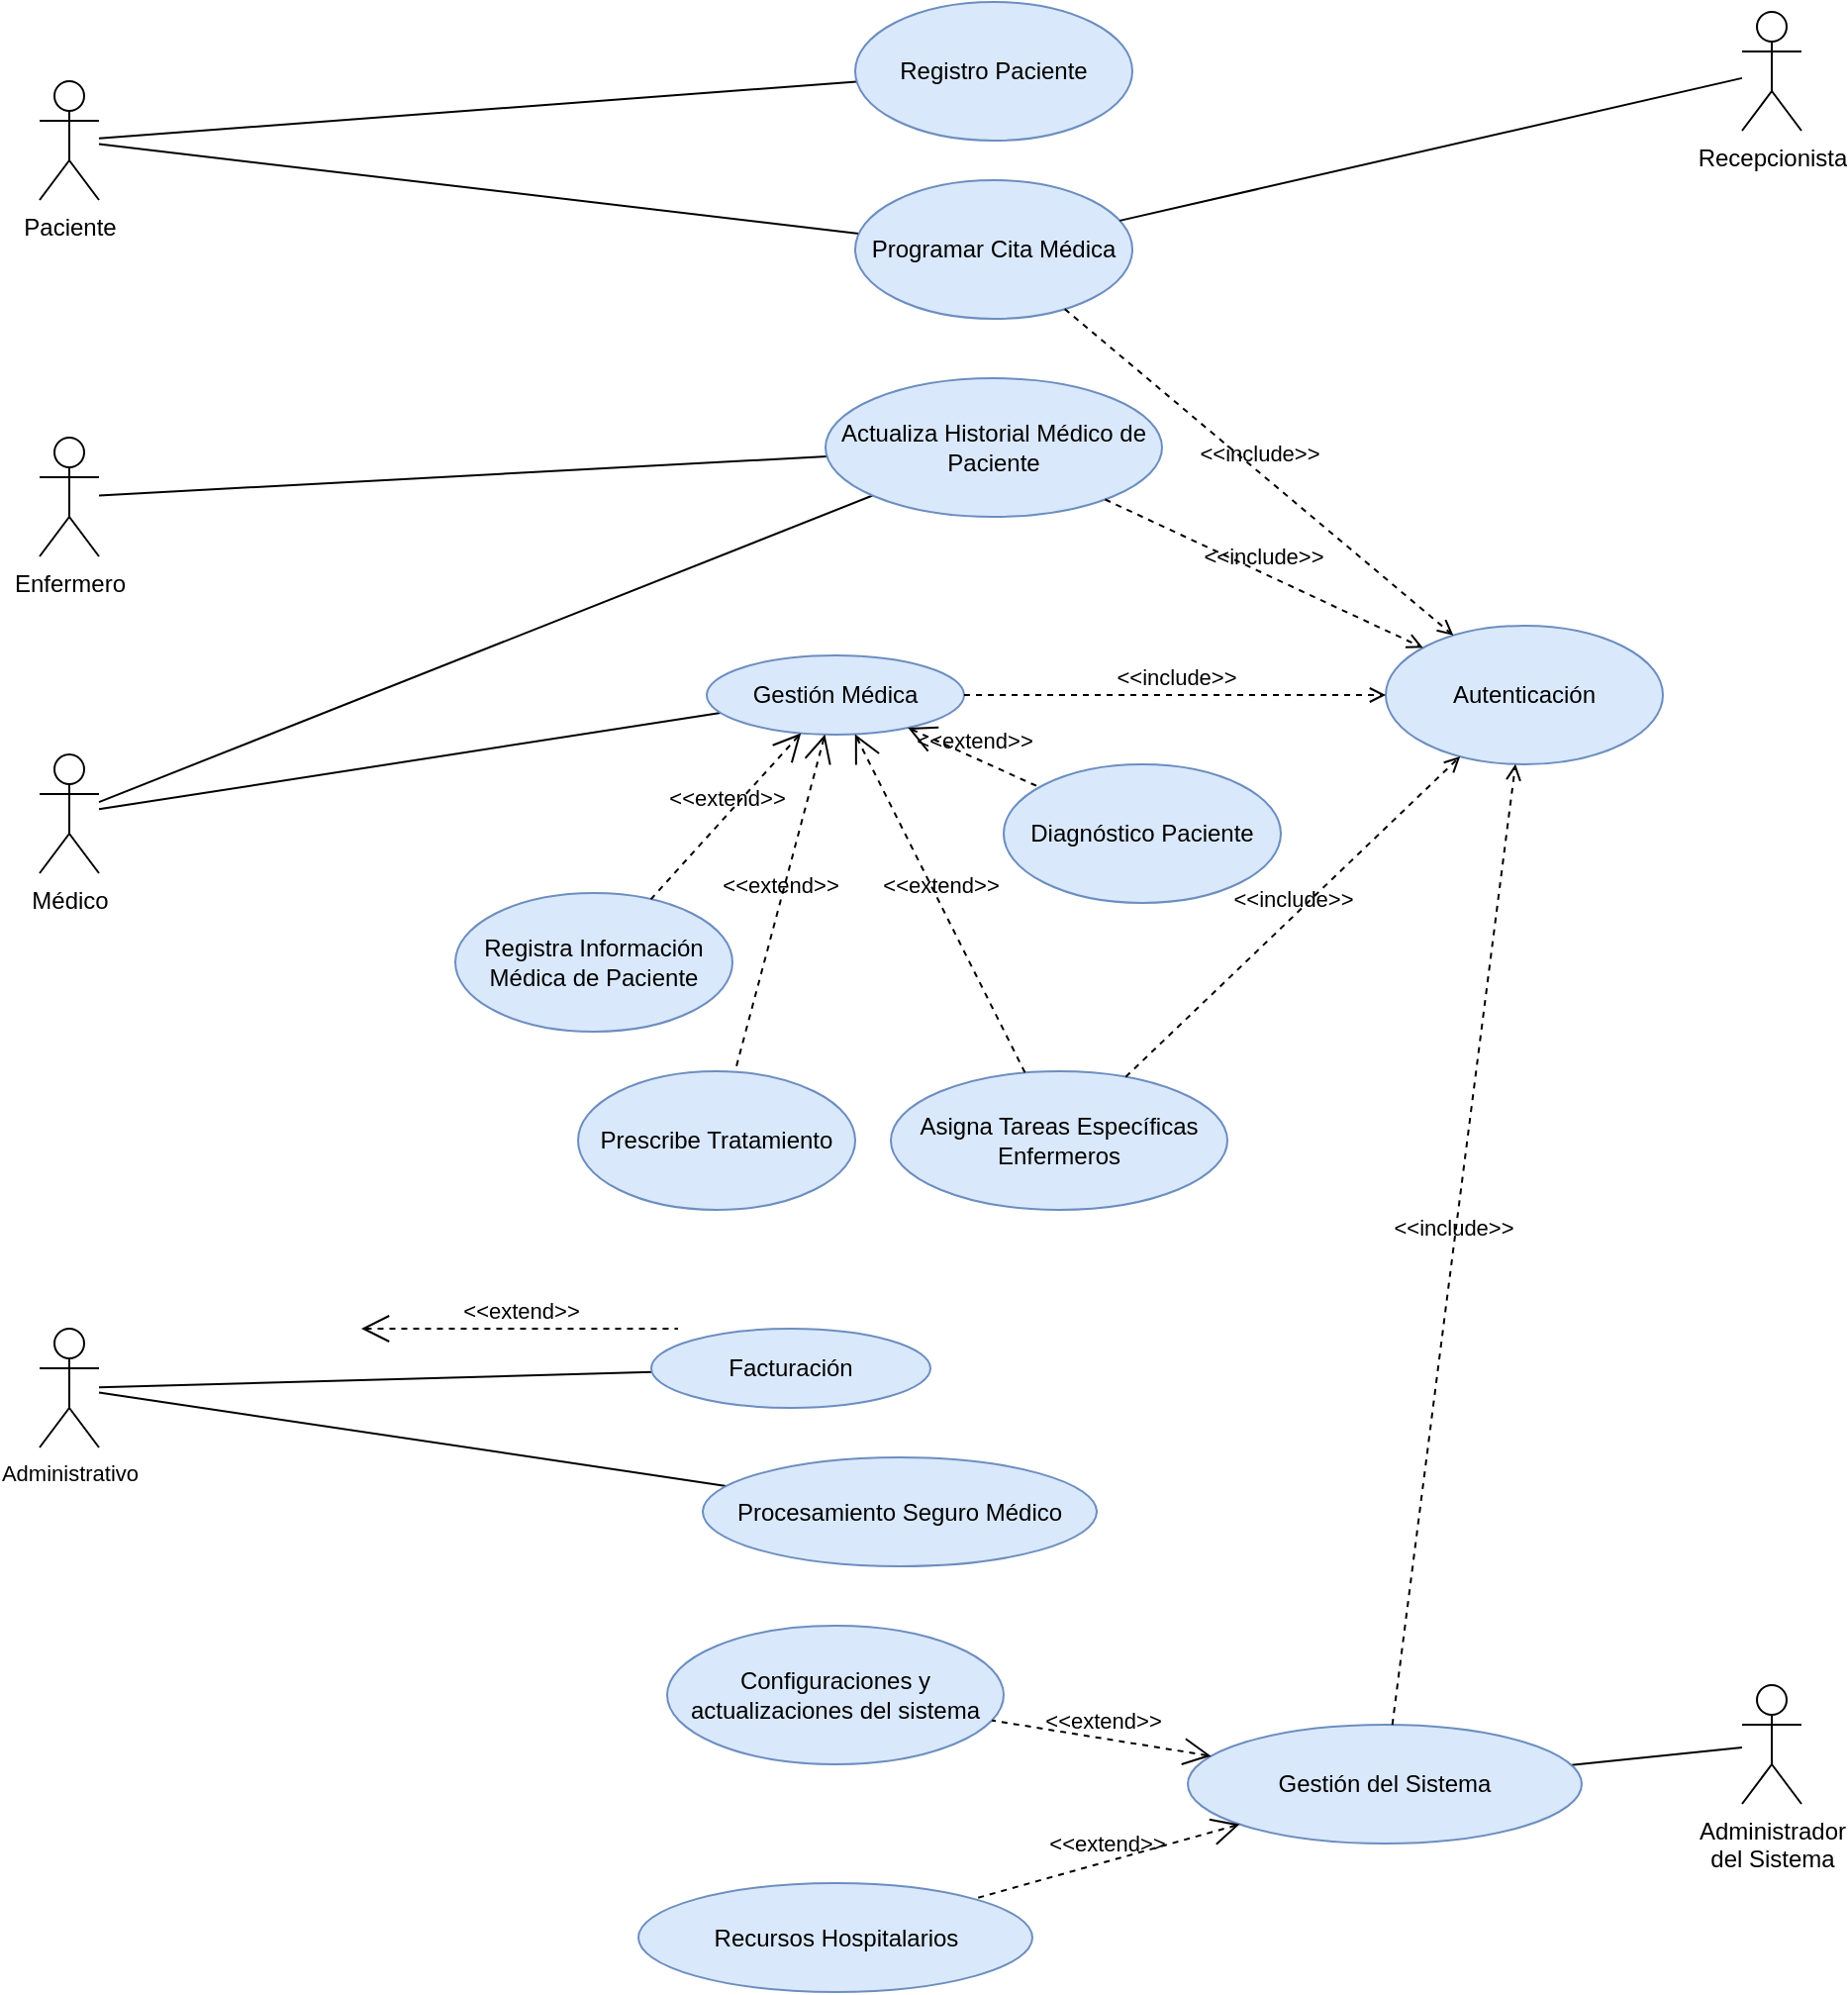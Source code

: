 <mxfile version="22.1.3" type="github">
  <diagram name="Página-1" id="ZNuelECcAXCwTNfUA35b">
    <mxGraphModel dx="2901" dy="1111" grid="1" gridSize="10" guides="1" tooltips="1" connect="1" arrows="1" fold="1" page="1" pageScale="1" pageWidth="827" pageHeight="1169" math="0" shadow="0">
      <root>
        <mxCell id="0" />
        <mxCell id="1" parent="0" />
        <mxCell id="eINDZqRwower8AVah4N8-52" style="edgeStyle=none;shape=connector;rounded=0;orthogonalLoop=1;jettySize=auto;html=1;labelBackgroundColor=default;strokeColor=default;align=center;verticalAlign=middle;fontFamily=Helvetica;fontSize=11;fontColor=default;endArrow=none;endFill=0;" parent="1" source="eINDZqRwower8AVah4N8-1" target="eINDZqRwower8AVah4N8-31" edge="1">
          <mxGeometry relative="1" as="geometry" />
        </mxCell>
        <mxCell id="eINDZqRwower8AVah4N8-1" value="Administrador &lt;br&gt;del Sistema" style="shape=umlActor;verticalLabelPosition=bottom;verticalAlign=top;html=1;outlineConnect=0;" parent="1" vertex="1">
          <mxGeometry x="740" y="940" width="30" height="60" as="geometry" />
        </mxCell>
        <mxCell id="eINDZqRwower8AVah4N8-33" style="edgeStyle=none;shape=connector;rounded=0;orthogonalLoop=1;jettySize=auto;html=1;labelBackgroundColor=default;strokeColor=default;align=center;verticalAlign=middle;fontFamily=Helvetica;fontSize=11;fontColor=default;endArrow=none;endFill=0;" parent="1" source="eINDZqRwower8AVah4N8-2" target="eINDZqRwower8AVah4N8-15" edge="1">
          <mxGeometry relative="1" as="geometry" />
        </mxCell>
        <mxCell id="eINDZqRwower8AVah4N8-2" value="Enfermero" style="shape=umlActor;verticalLabelPosition=bottom;verticalAlign=top;html=1;outlineConnect=0;" parent="1" vertex="1">
          <mxGeometry x="-120" y="310" width="30" height="60" as="geometry" />
        </mxCell>
        <mxCell id="eINDZqRwower8AVah4N8-44" style="edgeStyle=none;shape=connector;rounded=0;orthogonalLoop=1;jettySize=auto;html=1;labelBackgroundColor=default;strokeColor=default;align=center;verticalAlign=middle;fontFamily=Helvetica;fontSize=11;fontColor=default;endArrow=none;endFill=0;" parent="1" source="eINDZqRwower8AVah4N8-3" target="eINDZqRwower8AVah4N8-43" edge="1">
          <mxGeometry relative="1" as="geometry" />
        </mxCell>
        <mxCell id="eINDZqRwower8AVah4N8-49" style="edgeStyle=none;shape=connector;rounded=0;orthogonalLoop=1;jettySize=auto;html=1;labelBackgroundColor=default;strokeColor=default;align=center;verticalAlign=middle;fontFamily=Helvetica;fontSize=11;fontColor=default;endArrow=none;endFill=0;" parent="1" source="eINDZqRwower8AVah4N8-3" target="eINDZqRwower8AVah4N8-15" edge="1">
          <mxGeometry relative="1" as="geometry" />
        </mxCell>
        <mxCell id="eINDZqRwower8AVah4N8-3" value="Médico" style="shape=umlActor;verticalLabelPosition=bottom;verticalAlign=top;html=1;outlineConnect=0;" parent="1" vertex="1">
          <mxGeometry x="-120" y="470" width="30" height="60" as="geometry" />
        </mxCell>
        <mxCell id="eINDZqRwower8AVah4N8-18" style="edgeStyle=none;shape=connector;rounded=0;orthogonalLoop=1;jettySize=auto;html=1;labelBackgroundColor=default;strokeColor=default;align=center;verticalAlign=middle;fontFamily=Helvetica;fontSize=11;fontColor=default;endArrow=none;endFill=0;" parent="1" source="eINDZqRwower8AVah4N8-4" target="eINDZqRwower8AVah4N8-10" edge="1">
          <mxGeometry relative="1" as="geometry" />
        </mxCell>
        <mxCell id="eINDZqRwower8AVah4N8-51" style="edgeStyle=none;shape=connector;rounded=0;orthogonalLoop=1;jettySize=auto;html=1;labelBackgroundColor=default;strokeColor=default;align=center;verticalAlign=middle;fontFamily=Helvetica;fontSize=11;fontColor=default;endArrow=none;endFill=0;" parent="1" source="eINDZqRwower8AVah4N8-4" target="eINDZqRwower8AVah4N8-9" edge="1">
          <mxGeometry relative="1" as="geometry" />
        </mxCell>
        <mxCell id="eINDZqRwower8AVah4N8-4" value="Paciente" style="shape=umlActor;verticalLabelPosition=bottom;verticalAlign=top;html=1;outlineConnect=0;" parent="1" vertex="1">
          <mxGeometry x="-120" y="130" width="30" height="60" as="geometry" />
        </mxCell>
        <mxCell id="eINDZqRwower8AVah4N8-9" value="Registro Paciente" style="ellipse;whiteSpace=wrap;html=1;fillColor=#dae8fc;strokeColor=#6c8ebf;" parent="1" vertex="1">
          <mxGeometry x="292" y="90" width="140" height="70" as="geometry" />
        </mxCell>
        <mxCell id="eINDZqRwower8AVah4N8-10" value="Programar Cita Médica" style="ellipse;whiteSpace=wrap;html=1;fillColor=#dae8fc;strokeColor=#6c8ebf;" parent="1" vertex="1">
          <mxGeometry x="292" y="180" width="140" height="70" as="geometry" />
        </mxCell>
        <mxCell id="eINDZqRwower8AVah4N8-11" value="Autenticación" style="ellipse;whiteSpace=wrap;html=1;fillColor=#dae8fc;strokeColor=#6c8ebf;" parent="1" vertex="1">
          <mxGeometry x="560" y="405" width="140" height="70" as="geometry" />
        </mxCell>
        <mxCell id="eINDZqRwower8AVah4N8-12" value="Diagnóstico Paciente" style="ellipse;whiteSpace=wrap;html=1;fillColor=#dae8fc;strokeColor=#6c8ebf;" parent="1" vertex="1">
          <mxGeometry x="367" y="475" width="140" height="70" as="geometry" />
        </mxCell>
        <mxCell id="eINDZqRwower8AVah4N8-13" value="Prescribe Tratamiento" style="ellipse;whiteSpace=wrap;html=1;fillColor=#dae8fc;strokeColor=#6c8ebf;" parent="1" vertex="1">
          <mxGeometry x="152" y="630" width="140" height="70" as="geometry" />
        </mxCell>
        <mxCell id="eINDZqRwower8AVah4N8-14" value="Registra Información Médica de Paciente" style="ellipse;whiteSpace=wrap;html=1;fillColor=#dae8fc;strokeColor=#6c8ebf;" parent="1" vertex="1">
          <mxGeometry x="90" y="540" width="140" height="70" as="geometry" />
        </mxCell>
        <mxCell id="eINDZqRwower8AVah4N8-15" value="Actualiza Historial Médico de Paciente" style="ellipse;whiteSpace=wrap;html=1;fillColor=#dae8fc;strokeColor=#6c8ebf;" parent="1" vertex="1">
          <mxGeometry x="277" y="280" width="170" height="70" as="geometry" />
        </mxCell>
        <mxCell id="eINDZqRwower8AVah4N8-16" value="Asigna Tareas Específicas Enfermeros" style="ellipse;whiteSpace=wrap;html=1;fillColor=#dae8fc;strokeColor=#6c8ebf;" parent="1" vertex="1">
          <mxGeometry x="310" y="630" width="170" height="70" as="geometry" />
        </mxCell>
        <mxCell id="eINDZqRwower8AVah4N8-23" value="Configuraciones y actualizaciones del sistema" style="ellipse;whiteSpace=wrap;html=1;fillColor=#dae8fc;strokeColor=#6c8ebf;" parent="1" vertex="1">
          <mxGeometry x="197" y="910" width="170" height="70" as="geometry" />
        </mxCell>
        <mxCell id="eINDZqRwower8AVah4N8-53" style="edgeStyle=none;shape=connector;rounded=0;orthogonalLoop=1;jettySize=auto;html=1;labelBackgroundColor=default;strokeColor=default;align=center;verticalAlign=middle;fontFamily=Helvetica;fontSize=11;fontColor=default;endArrow=none;endFill=0;" parent="1" source="eINDZqRwower8AVah4N8-27" target="eINDZqRwower8AVah4N8-29" edge="1">
          <mxGeometry relative="1" as="geometry" />
        </mxCell>
        <mxCell id="eINDZqRwower8AVah4N8-54" style="edgeStyle=none;shape=connector;rounded=0;orthogonalLoop=1;jettySize=auto;html=1;labelBackgroundColor=default;strokeColor=default;align=center;verticalAlign=middle;fontFamily=Helvetica;fontSize=11;fontColor=default;endArrow=none;endFill=0;" parent="1" source="eINDZqRwower8AVah4N8-27" target="eINDZqRwower8AVah4N8-28" edge="1">
          <mxGeometry relative="1" as="geometry" />
        </mxCell>
        <mxCell id="eINDZqRwower8AVah4N8-27" value="Administrativo" style="shape=umlActor;html=1;verticalLabelPosition=bottom;verticalAlign=top;align=center;fontFamily=Helvetica;fontSize=11;fontColor=default;" parent="1" vertex="1">
          <mxGeometry x="-120" y="760" width="30" height="60" as="geometry" />
        </mxCell>
        <mxCell id="eINDZqRwower8AVah4N8-28" value="Procesamiento Seguro Médico" style="ellipse;whiteSpace=wrap;html=1;fillColor=#dae8fc;strokeColor=#6c8ebf;container=1;" parent="1" vertex="1">
          <mxGeometry x="215" y="825" width="199" height="55" as="geometry" />
        </mxCell>
        <mxCell id="eINDZqRwower8AVah4N8-29" value="Facturación" style="ellipse;whiteSpace=wrap;html=1;fillColor=#dae8fc;strokeColor=#6c8ebf;" parent="1" vertex="1">
          <mxGeometry x="189" y="760" width="141" height="40" as="geometry" />
        </mxCell>
        <mxCell id="eINDZqRwower8AVah4N8-30" value="Recursos Hospitalarios" style="ellipse;whiteSpace=wrap;html=1;fillColor=#dae8fc;strokeColor=#6c8ebf;" parent="1" vertex="1">
          <mxGeometry x="182.5" y="1040" width="199" height="55" as="geometry" />
        </mxCell>
        <mxCell id="eINDZqRwower8AVah4N8-31" value="Gestión del Sistema" style="ellipse;whiteSpace=wrap;html=1;fillColor=#dae8fc;strokeColor=#6c8ebf;" parent="1" vertex="1">
          <mxGeometry x="460" y="960" width="199" height="60" as="geometry" />
        </mxCell>
        <mxCell id="eINDZqRwower8AVah4N8-43" value="Gestión Médica" style="ellipse;whiteSpace=wrap;html=1;fillColor=#dae8fc;strokeColor=#6c8ebf;" parent="1" vertex="1">
          <mxGeometry x="217" y="420" width="130" height="40" as="geometry" />
        </mxCell>
        <mxCell id="eINDZqRwower8AVah4N8-56" style="edgeStyle=none;shape=connector;rounded=0;orthogonalLoop=1;jettySize=auto;html=1;labelBackgroundColor=default;strokeColor=default;align=center;verticalAlign=middle;fontFamily=Helvetica;fontSize=11;fontColor=default;endArrow=none;endFill=0;" parent="1" source="eINDZqRwower8AVah4N8-55" target="eINDZqRwower8AVah4N8-10" edge="1">
          <mxGeometry relative="1" as="geometry" />
        </mxCell>
        <mxCell id="eINDZqRwower8AVah4N8-55" value="Recepcionista" style="shape=umlActor;verticalLabelPosition=bottom;verticalAlign=top;html=1;outlineConnect=0;" parent="1" vertex="1">
          <mxGeometry x="740" y="95" width="30" height="60" as="geometry" />
        </mxCell>
        <mxCell id="eINDZqRwower8AVah4N8-57" value="&amp;lt;&amp;lt;extend&amp;gt;&amp;gt;" style="edgeStyle=none;html=1;startArrow=open;endArrow=none;startSize=12;verticalAlign=bottom;dashed=1;labelBackgroundColor=none;rounded=0;strokeColor=default;align=center;fontFamily=Helvetica;fontSize=11;fontColor=default;shape=connector;" parent="1" source="eINDZqRwower8AVah4N8-31" target="eINDZqRwower8AVah4N8-30" edge="1">
          <mxGeometry width="160" relative="1" as="geometry">
            <mxPoint x="381.5" y="1130" as="sourcePoint" />
            <mxPoint x="541.5" y="1130" as="targetPoint" />
          </mxGeometry>
        </mxCell>
        <mxCell id="eINDZqRwower8AVah4N8-58" value="&amp;lt;&amp;lt;extend&amp;gt;&amp;gt;" style="edgeStyle=none;html=1;startArrow=open;endArrow=none;startSize=12;verticalAlign=bottom;dashed=1;labelBackgroundColor=none;rounded=0;strokeColor=default;align=center;fontFamily=Helvetica;fontSize=11;fontColor=default;shape=connector;" parent="1" source="eINDZqRwower8AVah4N8-31" target="eINDZqRwower8AVah4N8-23" edge="1">
          <mxGeometry width="160" relative="1" as="geometry">
            <mxPoint x="272" y="1000" as="sourcePoint" />
            <mxPoint x="432" y="1000" as="targetPoint" />
          </mxGeometry>
        </mxCell>
        <mxCell id="eINDZqRwower8AVah4N8-59" value="&amp;lt;&amp;lt;include&amp;gt;&amp;gt;" style="edgeStyle=none;html=1;endArrow=open;verticalAlign=bottom;dashed=1;labelBackgroundColor=none;rounded=0;strokeColor=default;align=center;fontFamily=Helvetica;fontSize=11;fontColor=default;shape=connector;" parent="1" source="eINDZqRwower8AVah4N8-31" target="eINDZqRwower8AVah4N8-11" edge="1">
          <mxGeometry width="160" relative="1" as="geometry">
            <mxPoint x="590" y="910" as="sourcePoint" />
            <mxPoint x="750" y="910" as="targetPoint" />
          </mxGeometry>
        </mxCell>
        <mxCell id="eINDZqRwower8AVah4N8-60" value="&amp;lt;&amp;lt;include&amp;gt;&amp;gt;" style="edgeStyle=none;html=1;endArrow=open;verticalAlign=bottom;dashed=1;labelBackgroundColor=none;rounded=0;strokeColor=default;align=center;fontFamily=Helvetica;fontSize=11;fontColor=default;shape=connector;" parent="1" source="eINDZqRwower8AVah4N8-15" target="eINDZqRwower8AVah4N8-11" edge="1">
          <mxGeometry width="160" relative="1" as="geometry">
            <mxPoint x="392" y="390" as="sourcePoint" />
            <mxPoint x="552" y="390" as="targetPoint" />
          </mxGeometry>
        </mxCell>
        <mxCell id="eINDZqRwower8AVah4N8-61" value="&amp;lt;&amp;lt;include&amp;gt;&amp;gt;" style="edgeStyle=none;html=1;endArrow=open;verticalAlign=bottom;dashed=1;labelBackgroundColor=none;rounded=0;strokeColor=default;align=center;fontFamily=Helvetica;fontSize=11;fontColor=default;shape=connector;" parent="1" source="eINDZqRwower8AVah4N8-43" target="eINDZqRwower8AVah4N8-11" edge="1">
          <mxGeometry width="160" relative="1" as="geometry">
            <mxPoint x="313" y="404.41" as="sourcePoint" />
            <mxPoint x="473" y="404.41" as="targetPoint" />
          </mxGeometry>
        </mxCell>
        <mxCell id="eINDZqRwower8AVah4N8-62" value="&amp;lt;&amp;lt;include&amp;gt;&amp;gt;" style="edgeStyle=none;html=1;endArrow=open;verticalAlign=bottom;dashed=1;labelBackgroundColor=none;rounded=0;strokeColor=default;align=center;fontFamily=Helvetica;fontSize=11;fontColor=default;shape=connector;" parent="1" source="eINDZqRwower8AVah4N8-10" target="eINDZqRwower8AVah4N8-11" edge="1">
          <mxGeometry width="160" relative="1" as="geometry">
            <mxPoint x="493" y="280" as="sourcePoint" />
            <mxPoint x="653" y="280" as="targetPoint" />
          </mxGeometry>
        </mxCell>
        <mxCell id="eINDZqRwower8AVah4N8-63" value="&amp;lt;&amp;lt;include&amp;gt;&amp;gt;" style="edgeStyle=none;html=1;endArrow=open;verticalAlign=bottom;dashed=1;labelBackgroundColor=none;rounded=0;strokeColor=default;align=center;fontFamily=Helvetica;fontSize=11;fontColor=default;shape=connector;" parent="1" source="eINDZqRwower8AVah4N8-16" target="eINDZqRwower8AVah4N8-11" edge="1">
          <mxGeometry width="160" relative="1" as="geometry">
            <mxPoint x="414" y="610" as="sourcePoint" />
            <mxPoint x="574" y="610" as="targetPoint" />
          </mxGeometry>
        </mxCell>
        <mxCell id="eINDZqRwower8AVah4N8-64" value="&amp;lt;&amp;lt;extend&amp;gt;&amp;gt;" style="edgeStyle=none;html=1;startArrow=open;endArrow=none;startSize=12;verticalAlign=bottom;dashed=1;labelBackgroundColor=none;rounded=0;strokeColor=default;align=center;fontFamily=Helvetica;fontSize=11;fontColor=default;shape=connector;" parent="1" source="eINDZqRwower8AVah4N8-43" target="eINDZqRwower8AVah4N8-14" edge="1">
          <mxGeometry width="160" relative="1" as="geometry">
            <mxPoint x="70" y="580" as="sourcePoint" />
            <mxPoint x="230" y="580" as="targetPoint" />
          </mxGeometry>
        </mxCell>
        <mxCell id="eINDZqRwower8AVah4N8-65" value="&amp;lt;&amp;lt;extend&amp;gt;&amp;gt;" style="edgeStyle=none;html=1;startArrow=open;endArrow=none;startSize=12;verticalAlign=bottom;dashed=1;labelBackgroundColor=none;rounded=0;strokeColor=default;align=center;fontFamily=Helvetica;fontSize=11;fontColor=default;shape=connector;" parent="1" source="eINDZqRwower8AVah4N8-43" target="eINDZqRwower8AVah4N8-13" edge="1">
          <mxGeometry width="160" relative="1" as="geometry">
            <mxPoint x="182.5" y="540" as="sourcePoint" />
            <mxPoint x="342.5" y="540" as="targetPoint" />
          </mxGeometry>
        </mxCell>
        <mxCell id="eINDZqRwower8AVah4N8-66" value="&amp;lt;&amp;lt;extend&amp;gt;&amp;gt;" style="edgeStyle=none;html=1;startArrow=open;endArrow=none;startSize=12;verticalAlign=bottom;dashed=1;labelBackgroundColor=none;rounded=0;strokeColor=default;align=center;fontFamily=Helvetica;fontSize=11;fontColor=default;shape=connector;" parent="1" edge="1">
          <mxGeometry width="160" relative="1" as="geometry">
            <mxPoint x="42.5" y="760" as="sourcePoint" />
            <mxPoint x="202.5" y="760" as="targetPoint" />
          </mxGeometry>
        </mxCell>
        <mxCell id="eINDZqRwower8AVah4N8-67" value="&amp;lt;&amp;lt;extend&amp;gt;&amp;gt;" style="edgeStyle=none;html=1;startArrow=open;endArrow=none;startSize=12;verticalAlign=bottom;dashed=1;labelBackgroundColor=none;rounded=0;strokeColor=default;align=center;fontFamily=Helvetica;fontSize=11;fontColor=default;shape=connector;" parent="1" source="eINDZqRwower8AVah4N8-43" target="eINDZqRwower8AVah4N8-12" edge="1">
          <mxGeometry width="160" relative="1" as="geometry">
            <mxPoint x="207" y="473.82" as="sourcePoint" />
            <mxPoint x="367" y="473.82" as="targetPoint" />
          </mxGeometry>
        </mxCell>
        <mxCell id="eINDZqRwower8AVah4N8-68" value="&amp;lt;&amp;lt;extend&amp;gt;&amp;gt;" style="edgeStyle=none;html=1;startArrow=open;endArrow=none;startSize=12;verticalAlign=bottom;dashed=1;labelBackgroundColor=none;rounded=0;strokeColor=default;align=center;fontFamily=Helvetica;fontSize=11;fontColor=default;shape=connector;" parent="1" source="eINDZqRwower8AVah4N8-43" target="eINDZqRwower8AVah4N8-16" edge="1">
          <mxGeometry width="160" relative="1" as="geometry">
            <mxPoint x="254" y="610" as="sourcePoint" />
            <mxPoint x="414" y="610" as="targetPoint" />
          </mxGeometry>
        </mxCell>
      </root>
    </mxGraphModel>
  </diagram>
</mxfile>
